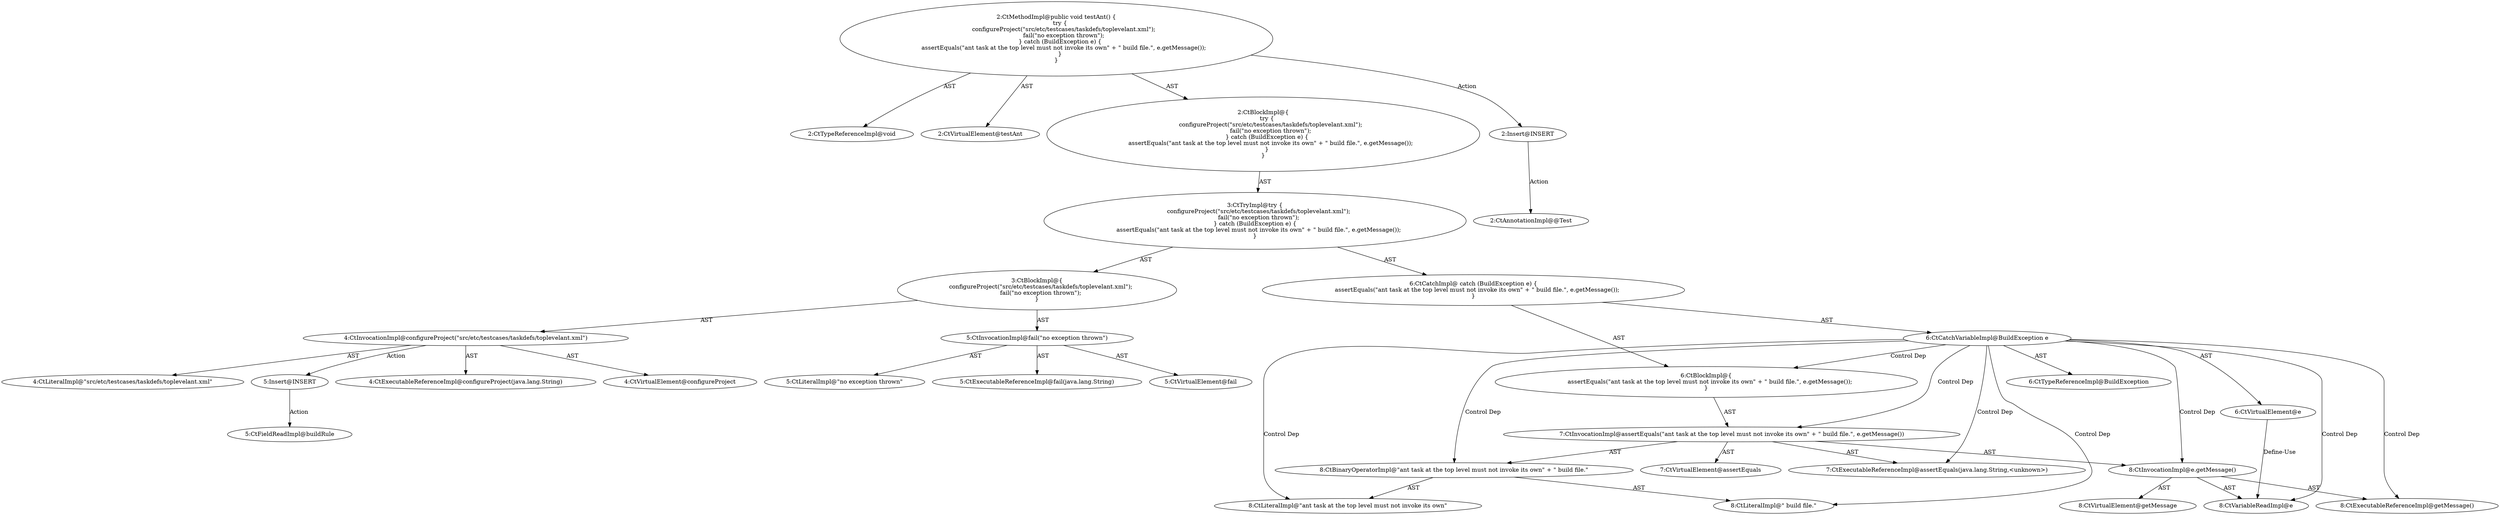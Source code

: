 digraph "testAnt#?" {
0 [label="2:CtTypeReferenceImpl@void" shape=ellipse]
1 [label="2:CtVirtualElement@testAnt" shape=ellipse]
2 [label="4:CtExecutableReferenceImpl@configureProject(java.lang.String)" shape=ellipse]
3 [label="4:CtVirtualElement@configureProject" shape=ellipse]
4 [label="4:CtLiteralImpl@\"src/etc/testcases/taskdefs/toplevelant.xml\"" shape=ellipse]
5 [label="4:CtInvocationImpl@configureProject(\"src/etc/testcases/taskdefs/toplevelant.xml\")" shape=ellipse]
6 [label="5:CtExecutableReferenceImpl@fail(java.lang.String)" shape=ellipse]
7 [label="5:CtVirtualElement@fail" shape=ellipse]
8 [label="5:CtLiteralImpl@\"no exception thrown\"" shape=ellipse]
9 [label="5:CtInvocationImpl@fail(\"no exception thrown\")" shape=ellipse]
10 [label="3:CtBlockImpl@\{
    configureProject(\"src/etc/testcases/taskdefs/toplevelant.xml\");
    fail(\"no exception thrown\");
\}" shape=ellipse]
11 [label="6:CtVirtualElement@e" shape=ellipse]
12 [label="6:CtTypeReferenceImpl@BuildException" shape=ellipse]
13 [label="6:CtCatchVariableImpl@BuildException e" shape=ellipse]
14 [label="7:CtExecutableReferenceImpl@assertEquals(java.lang.String,<unknown>)" shape=ellipse]
15 [label="7:CtVirtualElement@assertEquals" shape=ellipse]
16 [label="8:CtLiteralImpl@\"ant task at the top level must not invoke its own\"" shape=ellipse]
17 [label="8:CtLiteralImpl@\" build file.\"" shape=ellipse]
18 [label="8:CtBinaryOperatorImpl@\"ant task at the top level must not invoke its own\" + \" build file.\"" shape=ellipse]
19 [label="8:CtExecutableReferenceImpl@getMessage()" shape=ellipse]
20 [label="8:CtVirtualElement@getMessage" shape=ellipse]
21 [label="8:CtVariableReadImpl@e" shape=ellipse]
22 [label="8:CtInvocationImpl@e.getMessage()" shape=ellipse]
23 [label="7:CtInvocationImpl@assertEquals(\"ant task at the top level must not invoke its own\" + \" build file.\", e.getMessage())" shape=ellipse]
24 [label="6:CtBlockImpl@\{
    assertEquals(\"ant task at the top level must not invoke its own\" + \" build file.\", e.getMessage());
\}" shape=ellipse]
25 [label="6:CtCatchImpl@ catch (BuildException e) \{
    assertEquals(\"ant task at the top level must not invoke its own\" + \" build file.\", e.getMessage());
\}" shape=ellipse]
26 [label="3:CtTryImpl@try \{
    configureProject(\"src/etc/testcases/taskdefs/toplevelant.xml\");
    fail(\"no exception thrown\");
\} catch (BuildException e) \{
    assertEquals(\"ant task at the top level must not invoke its own\" + \" build file.\", e.getMessage());
\}" shape=ellipse]
27 [label="2:CtBlockImpl@\{
    try \{
        configureProject(\"src/etc/testcases/taskdefs/toplevelant.xml\");
        fail(\"no exception thrown\");
    \} catch (BuildException e) \{
        assertEquals(\"ant task at the top level must not invoke its own\" + \" build file.\", e.getMessage());
    \}
\}" shape=ellipse]
28 [label="2:CtMethodImpl@public void testAnt() \{
    try \{
        configureProject(\"src/etc/testcases/taskdefs/toplevelant.xml\");
        fail(\"no exception thrown\");
    \} catch (BuildException e) \{
        assertEquals(\"ant task at the top level must not invoke its own\" + \" build file.\", e.getMessage());
    \}
\}" shape=ellipse]
29 [label="2:Insert@INSERT" shape=ellipse]
30 [label="2:CtAnnotationImpl@@Test" shape=ellipse]
31 [label="5:Insert@INSERT" shape=ellipse]
32 [label="5:CtFieldReadImpl@buildRule" shape=ellipse]
5 -> 3 [label="AST"];
5 -> 2 [label="AST"];
5 -> 4 [label="AST"];
5 -> 31 [label="Action"];
9 -> 7 [label="AST"];
9 -> 6 [label="AST"];
9 -> 8 [label="AST"];
10 -> 5 [label="AST"];
10 -> 9 [label="AST"];
11 -> 21 [label="Define-Use"];
13 -> 11 [label="AST"];
13 -> 12 [label="AST"];
13 -> 24 [label="Control Dep"];
13 -> 23 [label="Control Dep"];
13 -> 14 [label="Control Dep"];
13 -> 18 [label="Control Dep"];
13 -> 16 [label="Control Dep"];
13 -> 17 [label="Control Dep"];
13 -> 22 [label="Control Dep"];
13 -> 19 [label="Control Dep"];
13 -> 21 [label="Control Dep"];
18 -> 16 [label="AST"];
18 -> 17 [label="AST"];
22 -> 20 [label="AST"];
22 -> 21 [label="AST"];
22 -> 19 [label="AST"];
23 -> 15 [label="AST"];
23 -> 14 [label="AST"];
23 -> 18 [label="AST"];
23 -> 22 [label="AST"];
24 -> 23 [label="AST"];
25 -> 13 [label="AST"];
25 -> 24 [label="AST"];
26 -> 10 [label="AST"];
26 -> 25 [label="AST"];
27 -> 26 [label="AST"];
28 -> 1 [label="AST"];
28 -> 0 [label="AST"];
28 -> 27 [label="AST"];
28 -> 29 [label="Action"];
29 -> 30 [label="Action"];
31 -> 32 [label="Action"];
}